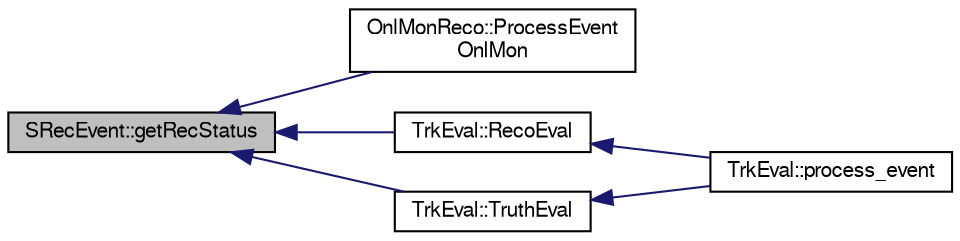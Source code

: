 digraph "SRecEvent::getRecStatus"
{
  bgcolor="transparent";
  edge [fontname="FreeSans",fontsize="10",labelfontname="FreeSans",labelfontsize="10"];
  node [fontname="FreeSans",fontsize="10",shape=record];
  rankdir="LR";
  Node1 [label="SRecEvent::getRecStatus",height=0.2,width=0.4,color="black", fillcolor="grey75", style="filled" fontcolor="black"];
  Node1 -> Node2 [dir="back",color="midnightblue",fontsize="10",style="solid",fontname="FreeSans"];
  Node2 [label="OnlMonReco::ProcessEvent\lOnlMon",height=0.2,width=0.4,color="black",URL="$df/d73/classOnlMonReco.html#a445046ae806e1c5ec1a50577712b19d2"];
  Node1 -> Node3 [dir="back",color="midnightblue",fontsize="10",style="solid",fontname="FreeSans"];
  Node3 [label="TrkEval::RecoEval",height=0.2,width=0.4,color="black",URL="$de/d2f/classTrkEval.html#a2e4c91aacd41057f331a7b236f4d4958"];
  Node3 -> Node4 [dir="back",color="midnightblue",fontsize="10",style="solid",fontname="FreeSans"];
  Node4 [label="TrkEval::process_event",height=0.2,width=0.4,color="black",URL="$de/d2f/classTrkEval.html#a0c626d9ee4c94abf889fa5408f1f49d1"];
  Node1 -> Node5 [dir="back",color="midnightblue",fontsize="10",style="solid",fontname="FreeSans"];
  Node5 [label="TrkEval::TruthEval",height=0.2,width=0.4,color="black",URL="$de/d2f/classTrkEval.html#a0fe4bff3e37b8f0884e24ea933c43c60"];
  Node5 -> Node4 [dir="back",color="midnightblue",fontsize="10",style="solid",fontname="FreeSans"];
}
